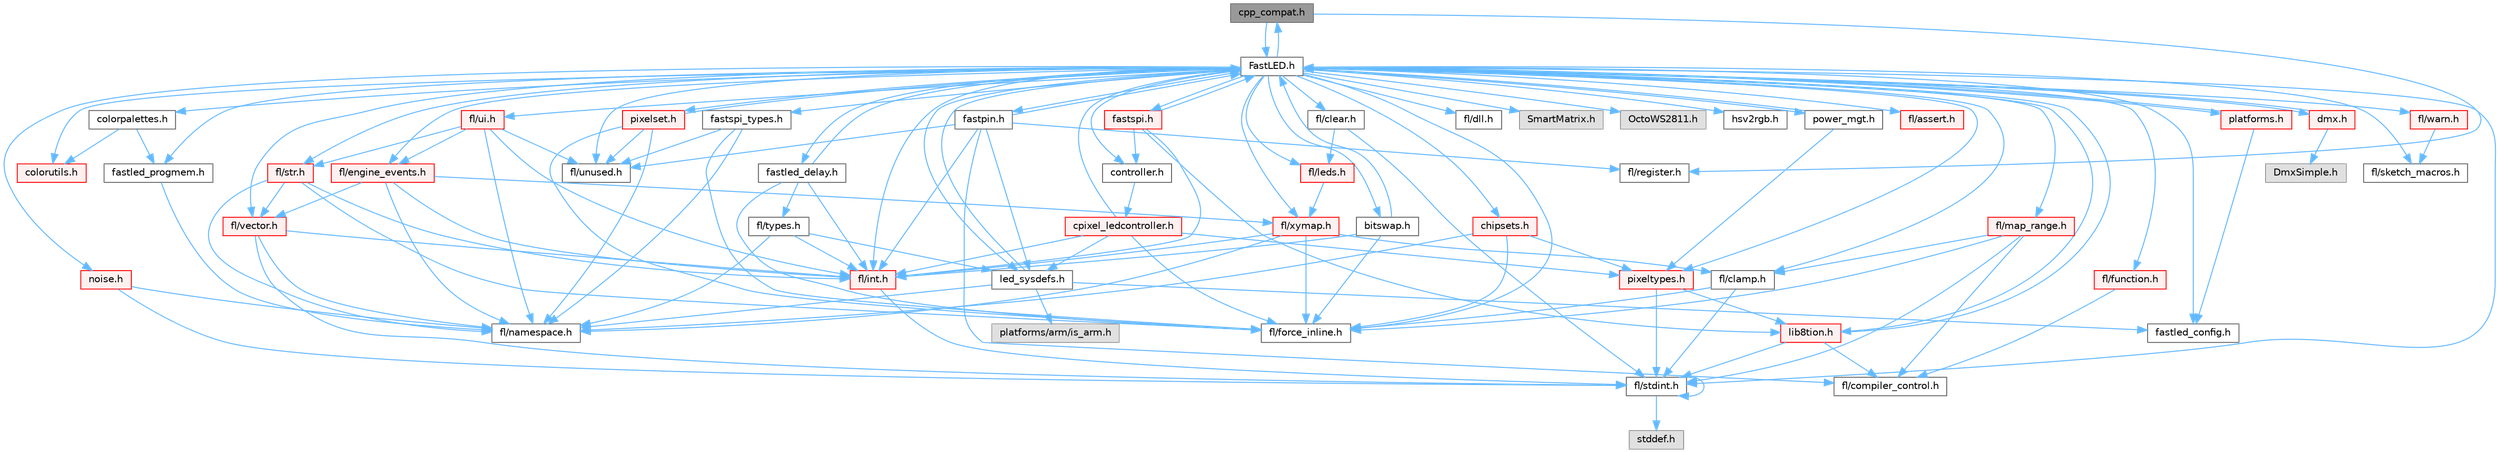 digraph "cpp_compat.h"
{
 // INTERACTIVE_SVG=YES
 // LATEX_PDF_SIZE
  bgcolor="transparent";
  edge [fontname=Helvetica,fontsize=10,labelfontname=Helvetica,labelfontsize=10];
  node [fontname=Helvetica,fontsize=10,shape=box,height=0.2,width=0.4];
  Node1 [id="Node000001",label="cpp_compat.h",height=0.2,width=0.4,color="gray40", fillcolor="grey60", style="filled", fontcolor="black",tooltip="Compatibility functions based on C++ version."];
  Node1 -> Node2 [id="edge1_Node000001_Node000002",color="steelblue1",style="solid",tooltip=" "];
  Node2 [id="Node000002",label="FastLED.h",height=0.2,width=0.4,color="grey40", fillcolor="white", style="filled",URL="$db/d97/_fast_l_e_d_8h.html",tooltip="central include file for FastLED, defines the CFastLED class/object"];
  Node2 -> Node3 [id="edge2_Node000002_Node000003",color="steelblue1",style="solid",tooltip=" "];
  Node3 [id="Node000003",label="fl/stdint.h",height=0.2,width=0.4,color="grey40", fillcolor="white", style="filled",URL="$df/dd8/stdint_8h.html",tooltip=" "];
  Node3 -> Node4 [id="edge3_Node000003_Node000004",color="steelblue1",style="solid",tooltip=" "];
  Node4 [id="Node000004",label="stddef.h",height=0.2,width=0.4,color="grey60", fillcolor="#E0E0E0", style="filled",tooltip=" "];
  Node3 -> Node3 [id="edge4_Node000003_Node000003",color="steelblue1",style="solid",tooltip=" "];
  Node2 -> Node5 [id="edge5_Node000002_Node000005",color="steelblue1",style="solid",tooltip=" "];
  Node5 [id="Node000005",label="fl/dll.h",height=0.2,width=0.4,color="grey40", fillcolor="white", style="filled",URL="$d3/d4b/dll_8h.html",tooltip="FastLED dynamic library interface - lightweight header for external callers."];
  Node2 -> Node6 [id="edge6_Node000002_Node000006",color="steelblue1",style="solid",tooltip=" "];
  Node6 [id="Node000006",label="SmartMatrix.h",height=0.2,width=0.4,color="grey60", fillcolor="#E0E0E0", style="filled",tooltip=" "];
  Node2 -> Node7 [id="edge7_Node000002_Node000007",color="steelblue1",style="solid",tooltip=" "];
  Node7 [id="Node000007",label="OctoWS2811.h",height=0.2,width=0.4,color="grey60", fillcolor="#E0E0E0", style="filled",tooltip=" "];
  Node2 -> Node8 [id="edge8_Node000002_Node000008",color="steelblue1",style="solid",tooltip=" "];
  Node8 [id="Node000008",label="fl/force_inline.h",height=0.2,width=0.4,color="grey40", fillcolor="white", style="filled",URL="$d4/d64/force__inline_8h.html",tooltip=" "];
  Node2 -> Node1 [id="edge9_Node000002_Node000001",color="steelblue1",style="solid",tooltip=" "];
  Node2 -> Node9 [id="edge10_Node000002_Node000009",color="steelblue1",style="solid",tooltip=" "];
  Node9 [id="Node000009",label="fastled_config.h",height=0.2,width=0.4,color="grey40", fillcolor="white", style="filled",URL="$d5/d11/fastled__config_8h.html",tooltip="Contains definitions that can be used to configure FastLED at compile time."];
  Node2 -> Node10 [id="edge11_Node000002_Node000010",color="steelblue1",style="solid",tooltip=" "];
  Node10 [id="Node000010",label="led_sysdefs.h",height=0.2,width=0.4,color="grey40", fillcolor="white", style="filled",URL="$d9/d3e/led__sysdefs_8h.html",tooltip="Determines which platform system definitions to include."];
  Node10 -> Node2 [id="edge12_Node000010_Node000002",color="steelblue1",style="solid",tooltip=" "];
  Node10 -> Node9 [id="edge13_Node000010_Node000009",color="steelblue1",style="solid",tooltip=" "];
  Node10 -> Node11 [id="edge14_Node000010_Node000011",color="steelblue1",style="solid",tooltip=" "];
  Node11 [id="Node000011",label="platforms/arm/is_arm.h",height=0.2,width=0.4,color="grey60", fillcolor="#E0E0E0", style="filled",tooltip=" "];
  Node10 -> Node12 [id="edge15_Node000010_Node000012",color="steelblue1",style="solid",tooltip=" "];
  Node12 [id="Node000012",label="fl/namespace.h",height=0.2,width=0.4,color="grey40", fillcolor="white", style="filled",URL="$df/d2a/namespace_8h.html",tooltip="Implements the FastLED namespace macros."];
  Node2 -> Node13 [id="edge16_Node000002_Node000013",color="steelblue1",style="solid",tooltip=" "];
  Node13 [id="Node000013",label="fastled_delay.h",height=0.2,width=0.4,color="grey40", fillcolor="white", style="filled",URL="$d0/da8/fastled__delay_8h.html",tooltip="Utility functions and classes for managing delay cycles."];
  Node13 -> Node2 [id="edge17_Node000013_Node000002",color="steelblue1",style="solid",tooltip=" "];
  Node13 -> Node14 [id="edge18_Node000013_Node000014",color="steelblue1",style="solid",tooltip=" "];
  Node14 [id="Node000014",label="fl/types.h",height=0.2,width=0.4,color="grey40", fillcolor="white", style="filled",URL="$d7/da1/fl_2types_8h.html",tooltip=" "];
  Node14 -> Node12 [id="edge19_Node000014_Node000012",color="steelblue1",style="solid",tooltip=" "];
  Node14 -> Node15 [id="edge20_Node000014_Node000015",color="steelblue1",style="solid",tooltip=" "];
  Node15 [id="Node000015",label="fl/int.h",height=0.2,width=0.4,color="red", fillcolor="#FFF0F0", style="filled",URL="$d3/d7e/int_8h.html",tooltip=" "];
  Node15 -> Node3 [id="edge21_Node000015_Node000003",color="steelblue1",style="solid",tooltip=" "];
  Node14 -> Node10 [id="edge22_Node000014_Node000010",color="steelblue1",style="solid",tooltip=" "];
  Node13 -> Node8 [id="edge23_Node000013_Node000008",color="steelblue1",style="solid",tooltip=" "];
  Node13 -> Node15 [id="edge24_Node000013_Node000015",color="steelblue1",style="solid",tooltip=" "];
  Node2 -> Node17 [id="edge25_Node000002_Node000017",color="steelblue1",style="solid",tooltip=" "];
  Node17 [id="Node000017",label="bitswap.h",height=0.2,width=0.4,color="grey40", fillcolor="white", style="filled",URL="$de/ded/bitswap_8h.html",tooltip="Functions for doing a rotation of bits/bytes used by parallel output."];
  Node17 -> Node2 [id="edge26_Node000017_Node000002",color="steelblue1",style="solid",tooltip=" "];
  Node17 -> Node8 [id="edge27_Node000017_Node000008",color="steelblue1",style="solid",tooltip=" "];
  Node17 -> Node15 [id="edge28_Node000017_Node000015",color="steelblue1",style="solid",tooltip=" "];
  Node2 -> Node18 [id="edge29_Node000002_Node000018",color="steelblue1",style="solid",tooltip=" "];
  Node18 [id="Node000018",label="controller.h",height=0.2,width=0.4,color="grey40", fillcolor="white", style="filled",URL="$d2/dd9/controller_8h.html",tooltip="deprecated: base definitions used by led controllers for writing out led data"];
  Node18 -> Node19 [id="edge30_Node000018_Node000019",color="steelblue1",style="solid",tooltip=" "];
  Node19 [id="Node000019",label="cpixel_ledcontroller.h",height=0.2,width=0.4,color="red", fillcolor="#FFF0F0", style="filled",URL="$d9/d57/cpixel__ledcontroller_8h.html",tooltip="defines the templated version of the CLEDController class"];
  Node19 -> Node2 [id="edge31_Node000019_Node000002",color="steelblue1",style="solid",tooltip=" "];
  Node19 -> Node10 [id="edge32_Node000019_Node000010",color="steelblue1",style="solid",tooltip=" "];
  Node19 -> Node20 [id="edge33_Node000019_Node000020",color="steelblue1",style="solid",tooltip=" "];
  Node20 [id="Node000020",label="pixeltypes.h",height=0.2,width=0.4,color="red", fillcolor="#FFF0F0", style="filled",URL="$d2/dba/pixeltypes_8h.html",tooltip="Includes defintions for RGB and HSV pixels."];
  Node20 -> Node3 [id="edge34_Node000020_Node000003",color="steelblue1",style="solid",tooltip=" "];
  Node20 -> Node21 [id="edge35_Node000020_Node000021",color="steelblue1",style="solid",tooltip=" "];
  Node21 [id="Node000021",label="lib8tion.h",height=0.2,width=0.4,color="red", fillcolor="#FFF0F0", style="filled",URL="$df/da5/lib8tion_8h.html",tooltip="Fast, efficient 8-bit math functions specifically designed for high-performance LED programming."];
  Node21 -> Node2 [id="edge36_Node000021_Node000002",color="steelblue1",style="solid",tooltip=" "];
  Node21 -> Node24 [id="edge37_Node000021_Node000024",color="steelblue1",style="solid",tooltip=" "];
  Node24 [id="Node000024",label="fl/compiler_control.h",height=0.2,width=0.4,color="grey40", fillcolor="white", style="filled",URL="$d4/d54/compiler__control_8h.html",tooltip=" "];
  Node21 -> Node3 [id="edge38_Node000021_Node000003",color="steelblue1",style="solid",tooltip=" "];
  Node19 -> Node8 [id="edge39_Node000019_Node000008",color="steelblue1",style="solid",tooltip=" "];
  Node19 -> Node15 [id="edge40_Node000019_Node000015",color="steelblue1",style="solid",tooltip=" "];
  Node2 -> Node117 [id="edge41_Node000002_Node000117",color="steelblue1",style="solid",tooltip=" "];
  Node117 [id="Node000117",label="fastpin.h",height=0.2,width=0.4,color="grey40", fillcolor="white", style="filled",URL="$db/d65/fastpin_8h.html",tooltip="Class base definitions for defining fast pin access."];
  Node117 -> Node2 [id="edge42_Node000117_Node000002",color="steelblue1",style="solid",tooltip=" "];
  Node117 -> Node24 [id="edge43_Node000117_Node000024",color="steelblue1",style="solid",tooltip=" "];
  Node117 -> Node10 [id="edge44_Node000117_Node000010",color="steelblue1",style="solid",tooltip=" "];
  Node117 -> Node54 [id="edge45_Node000117_Node000054",color="steelblue1",style="solid",tooltip=" "];
  Node54 [id="Node000054",label="fl/unused.h",height=0.2,width=0.4,color="grey40", fillcolor="white", style="filled",URL="$d8/d4b/unused_8h.html",tooltip=" "];
  Node117 -> Node15 [id="edge46_Node000117_Node000015",color="steelblue1",style="solid",tooltip=" "];
  Node117 -> Node118 [id="edge47_Node000117_Node000118",color="steelblue1",style="solid",tooltip=" "];
  Node118 [id="Node000118",label="fl/register.h",height=0.2,width=0.4,color="grey40", fillcolor="white", style="filled",URL="$df/d80/register_8h.html",tooltip=" "];
  Node2 -> Node119 [id="edge48_Node000002_Node000119",color="steelblue1",style="solid",tooltip=" "];
  Node119 [id="Node000119",label="fastspi_types.h",height=0.2,width=0.4,color="grey40", fillcolor="white", style="filled",URL="$d2/ddb/fastspi__types_8h.html",tooltip="Data types and constants used by SPI interfaces."];
  Node119 -> Node8 [id="edge49_Node000119_Node000008",color="steelblue1",style="solid",tooltip=" "];
  Node119 -> Node12 [id="edge50_Node000119_Node000012",color="steelblue1",style="solid",tooltip=" "];
  Node119 -> Node54 [id="edge51_Node000119_Node000054",color="steelblue1",style="solid",tooltip=" "];
  Node2 -> Node120 [id="edge52_Node000002_Node000120",color="steelblue1",style="solid",tooltip=" "];
  Node120 [id="Node000120",label="dmx.h",height=0.2,width=0.4,color="red", fillcolor="#FFF0F0", style="filled",URL="$d3/de1/dmx_8h.html",tooltip="Defines the DMX512-based LED controllers."];
  Node120 -> Node2 [id="edge53_Node000120_Node000002",color="steelblue1",style="solid",tooltip=" "];
  Node120 -> Node121 [id="edge54_Node000120_Node000121",color="steelblue1",style="solid",tooltip=" "];
  Node121 [id="Node000121",label="DmxSimple.h",height=0.2,width=0.4,color="grey60", fillcolor="#E0E0E0", style="filled",tooltip=" "];
  Node2 -> Node123 [id="edge55_Node000002_Node000123",color="steelblue1",style="solid",tooltip=" "];
  Node123 [id="Node000123",label="platforms.h",height=0.2,width=0.4,color="red", fillcolor="#FFF0F0", style="filled",URL="$da/dc9/platforms_8h.html",tooltip="Determines which platforms headers to include."];
  Node123 -> Node2 [id="edge56_Node000123_Node000002",color="steelblue1",style="solid",tooltip=" "];
  Node123 -> Node9 [id="edge57_Node000123_Node000009",color="steelblue1",style="solid",tooltip=" "];
  Node2 -> Node30 [id="edge58_Node000002_Node000030",color="steelblue1",style="solid",tooltip=" "];
  Node30 [id="Node000030",label="fastled_progmem.h",height=0.2,width=0.4,color="grey40", fillcolor="white", style="filled",URL="$df/dab/fastled__progmem_8h.html",tooltip="Wrapper definitions to allow seamless use of PROGMEM in environments that have it."];
  Node30 -> Node12 [id="edge59_Node000030_Node000012",color="steelblue1",style="solid",tooltip=" "];
  Node2 -> Node21 [id="edge60_Node000002_Node000021",color="steelblue1",style="solid",tooltip=" "];
  Node2 -> Node20 [id="edge61_Node000002_Node000020",color="steelblue1",style="solid",tooltip=" "];
  Node2 -> Node78 [id="edge62_Node000002_Node000078",color="steelblue1",style="solid",tooltip=" "];
  Node78 [id="Node000078",label="hsv2rgb.h",height=0.2,width=0.4,color="grey40", fillcolor="white", style="filled",URL="$de/d9a/hsv2rgb_8h.html",tooltip="Functions to convert from the HSV colorspace to the RGB colorspace."];
  Node2 -> Node125 [id="edge63_Node000002_Node000125",color="steelblue1",style="solid",tooltip=" "];
  Node125 [id="Node000125",label="colorutils.h",height=0.2,width=0.4,color="red", fillcolor="#FFF0F0", style="filled",URL="$d1/dfb/colorutils_8h.html",tooltip=" "];
  Node2 -> Node130 [id="edge64_Node000002_Node000130",color="steelblue1",style="solid",tooltip=" "];
  Node130 [id="Node000130",label="pixelset.h",height=0.2,width=0.4,color="red", fillcolor="#FFF0F0", style="filled",URL="$d4/d46/pixelset_8h.html",tooltip="Declares classes for managing logical groups of LEDs."];
  Node130 -> Node8 [id="edge65_Node000130_Node000008",color="steelblue1",style="solid",tooltip=" "];
  Node130 -> Node12 [id="edge66_Node000130_Node000012",color="steelblue1",style="solid",tooltip=" "];
  Node130 -> Node54 [id="edge67_Node000130_Node000054",color="steelblue1",style="solid",tooltip=" "];
  Node130 -> Node2 [id="edge68_Node000130_Node000002",color="steelblue1",style="solid",tooltip=" "];
  Node2 -> Node131 [id="edge69_Node000002_Node000131",color="steelblue1",style="solid",tooltip=" "];
  Node131 [id="Node000131",label="colorpalettes.h",height=0.2,width=0.4,color="grey40", fillcolor="white", style="filled",URL="$dc/dcc/colorpalettes_8h.html",tooltip="Declarations for the predefined color palettes supplied by FastLED."];
  Node131 -> Node125 [id="edge70_Node000131_Node000125",color="steelblue1",style="solid",tooltip=" "];
  Node131 -> Node30 [id="edge71_Node000131_Node000030",color="steelblue1",style="solid",tooltip=" "];
  Node2 -> Node132 [id="edge72_Node000002_Node000132",color="steelblue1",style="solid",tooltip=" "];
  Node132 [id="Node000132",label="noise.h",height=0.2,width=0.4,color="red", fillcolor="#FFF0F0", style="filled",URL="$d1/d31/noise_8h.html",tooltip="Functions to generate and fill arrays with noise."];
  Node132 -> Node3 [id="edge73_Node000132_Node000003",color="steelblue1",style="solid",tooltip=" "];
  Node132 -> Node12 [id="edge74_Node000132_Node000012",color="steelblue1",style="solid",tooltip=" "];
  Node2 -> Node133 [id="edge75_Node000002_Node000133",color="steelblue1",style="solid",tooltip=" "];
  Node133 [id="Node000133",label="power_mgt.h",height=0.2,width=0.4,color="grey40", fillcolor="white", style="filled",URL="$dc/d5b/power__mgt_8h.html",tooltip="Functions to limit the power used by FastLED."];
  Node133 -> Node2 [id="edge76_Node000133_Node000002",color="steelblue1",style="solid",tooltip=" "];
  Node133 -> Node20 [id="edge77_Node000133_Node000020",color="steelblue1",style="solid",tooltip=" "];
  Node2 -> Node134 [id="edge78_Node000002_Node000134",color="steelblue1",style="solid",tooltip=" "];
  Node134 [id="Node000134",label="fastspi.h",height=0.2,width=0.4,color="red", fillcolor="#FFF0F0", style="filled",URL="$d6/ddc/fastspi_8h.html",tooltip="Serial peripheral interface (SPI) definitions per platform."];
  Node134 -> Node2 [id="edge79_Node000134_Node000002",color="steelblue1",style="solid",tooltip=" "];
  Node134 -> Node18 [id="edge80_Node000134_Node000018",color="steelblue1",style="solid",tooltip=" "];
  Node134 -> Node21 [id="edge81_Node000134_Node000021",color="steelblue1",style="solid",tooltip=" "];
  Node134 -> Node15 [id="edge82_Node000134_Node000015",color="steelblue1",style="solid",tooltip=" "];
  Node2 -> Node136 [id="edge83_Node000002_Node000136",color="steelblue1",style="solid",tooltip=" "];
  Node136 [id="Node000136",label="chipsets.h",height=0.2,width=0.4,color="red", fillcolor="#FFF0F0", style="filled",URL="$db/d66/chipsets_8h.html",tooltip="Contains the bulk of the definitions for the various LED chipsets supported."];
  Node136 -> Node20 [id="edge84_Node000136_Node000020",color="steelblue1",style="solid",tooltip=" "];
  Node136 -> Node8 [id="edge85_Node000136_Node000008",color="steelblue1",style="solid",tooltip=" "];
  Node136 -> Node12 [id="edge86_Node000136_Node000012",color="steelblue1",style="solid",tooltip=" "];
  Node2 -> Node93 [id="edge87_Node000002_Node000093",color="steelblue1",style="solid",tooltip=" "];
  Node93 [id="Node000093",label="fl/engine_events.h",height=0.2,width=0.4,color="red", fillcolor="#FFF0F0", style="filled",URL="$db/dc0/engine__events_8h.html",tooltip=" "];
  Node93 -> Node12 [id="edge88_Node000093_Node000012",color="steelblue1",style="solid",tooltip=" "];
  Node93 -> Node67 [id="edge89_Node000093_Node000067",color="steelblue1",style="solid",tooltip=" "];
  Node67 [id="Node000067",label="fl/vector.h",height=0.2,width=0.4,color="red", fillcolor="#FFF0F0", style="filled",URL="$d6/d68/vector_8h.html",tooltip=" "];
  Node67 -> Node3 [id="edge90_Node000067_Node000003",color="steelblue1",style="solid",tooltip=" "];
  Node67 -> Node15 [id="edge91_Node000067_Node000015",color="steelblue1",style="solid",tooltip=" "];
  Node67 -> Node12 [id="edge92_Node000067_Node000012",color="steelblue1",style="solid",tooltip=" "];
  Node93 -> Node114 [id="edge93_Node000093_Node000114",color="steelblue1",style="solid",tooltip=" "];
  Node114 [id="Node000114",label="fl/xymap.h",height=0.2,width=0.4,color="red", fillcolor="#FFF0F0", style="filled",URL="$da/d61/xymap_8h.html",tooltip=" "];
  Node114 -> Node15 [id="edge94_Node000114_Node000015",color="steelblue1",style="solid",tooltip=" "];
  Node114 -> Node12 [id="edge95_Node000114_Node000012",color="steelblue1",style="solid",tooltip=" "];
  Node114 -> Node8 [id="edge96_Node000114_Node000008",color="steelblue1",style="solid",tooltip=" "];
  Node114 -> Node36 [id="edge97_Node000114_Node000036",color="steelblue1",style="solid",tooltip=" "];
  Node36 [id="Node000036",label="fl/clamp.h",height=0.2,width=0.4,color="grey40", fillcolor="white", style="filled",URL="$d6/dd3/clamp_8h.html",tooltip=" "];
  Node36 -> Node3 [id="edge98_Node000036_Node000003",color="steelblue1",style="solid",tooltip=" "];
  Node36 -> Node8 [id="edge99_Node000036_Node000008",color="steelblue1",style="solid",tooltip=" "];
  Node93 -> Node15 [id="edge100_Node000093_Node000015",color="steelblue1",style="solid",tooltip=" "];
  Node2 -> Node138 [id="edge101_Node000002_Node000138",color="steelblue1",style="solid",tooltip=" "];
  Node138 [id="Node000138",label="fl/leds.h",height=0.2,width=0.4,color="red", fillcolor="#FFF0F0", style="filled",URL="$da/d78/leds_8h.html",tooltip=" "];
  Node138 -> Node114 [id="edge102_Node000138_Node000114",color="steelblue1",style="solid",tooltip=" "];
  Node2 -> Node15 [id="edge103_Node000002_Node000015",color="steelblue1",style="solid",tooltip=" "];
  Node2 -> Node32 [id="edge104_Node000002_Node000032",color="steelblue1",style="solid",tooltip=" "];
  Node32 [id="Node000032",label="fl/str.h",height=0.2,width=0.4,color="red", fillcolor="#FFF0F0", style="filled",URL="$d1/d93/str_8h.html",tooltip=" "];
  Node32 -> Node15 [id="edge105_Node000032_Node000015",color="steelblue1",style="solid",tooltip=" "];
  Node32 -> Node12 [id="edge106_Node000032_Node000012",color="steelblue1",style="solid",tooltip=" "];
  Node32 -> Node67 [id="edge107_Node000032_Node000067",color="steelblue1",style="solid",tooltip=" "];
  Node32 -> Node8 [id="edge108_Node000032_Node000008",color="steelblue1",style="solid",tooltip=" "];
  Node2 -> Node114 [id="edge109_Node000002_Node000114",color="steelblue1",style="solid",tooltip=" "];
  Node2 -> Node36 [id="edge110_Node000002_Node000036",color="steelblue1",style="solid",tooltip=" "];
  Node2 -> Node37 [id="edge111_Node000002_Node000037",color="steelblue1",style="solid",tooltip=" "];
  Node37 [id="Node000037",label="fl/map_range.h",height=0.2,width=0.4,color="red", fillcolor="#FFF0F0", style="filled",URL="$d1/d47/map__range_8h.html",tooltip=" "];
  Node37 -> Node3 [id="edge112_Node000037_Node000003",color="steelblue1",style="solid",tooltip=" "];
  Node37 -> Node36 [id="edge113_Node000037_Node000036",color="steelblue1",style="solid",tooltip=" "];
  Node37 -> Node8 [id="edge114_Node000037_Node000008",color="steelblue1",style="solid",tooltip=" "];
  Node37 -> Node24 [id="edge115_Node000037_Node000024",color="steelblue1",style="solid",tooltip=" "];
  Node2 -> Node107 [id="edge116_Node000002_Node000107",color="steelblue1",style="solid",tooltip=" "];
  Node107 [id="Node000107",label="fl/warn.h",height=0.2,width=0.4,color="red", fillcolor="#FFF0F0", style="filled",URL="$de/d77/warn_8h.html",tooltip=" "];
  Node107 -> Node110 [id="edge117_Node000107_Node000110",color="steelblue1",style="solid",tooltip=" "];
  Node110 [id="Node000110",label="fl/sketch_macros.h",height=0.2,width=0.4,color="grey40", fillcolor="white", style="filled",URL="$d1/dbc/sketch__macros_8h.html",tooltip=" "];
  Node2 -> Node97 [id="edge118_Node000002_Node000097",color="steelblue1",style="solid",tooltip=" "];
  Node97 [id="Node000097",label="fl/assert.h",height=0.2,width=0.4,color="red", fillcolor="#FFF0F0", style="filled",URL="$dc/da7/assert_8h.html",tooltip=" "];
  Node2 -> Node54 [id="edge119_Node000002_Node000054",color="steelblue1",style="solid",tooltip=" "];
  Node2 -> Node67 [id="edge120_Node000002_Node000067",color="steelblue1",style="solid",tooltip=" "];
  Node2 -> Node112 [id="edge121_Node000002_Node000112",color="steelblue1",style="solid",tooltip=" "];
  Node112 [id="Node000112",label="fl/function.h",height=0.2,width=0.4,color="red", fillcolor="#FFF0F0", style="filled",URL="$dd/d67/function_8h.html",tooltip=" "];
  Node112 -> Node24 [id="edge122_Node000112_Node000024",color="steelblue1",style="solid",tooltip=" "];
  Node2 -> Node139 [id="edge123_Node000002_Node000139",color="steelblue1",style="solid",tooltip=" "];
  Node139 [id="Node000139",label="fl/clear.h",height=0.2,width=0.4,color="grey40", fillcolor="white", style="filled",URL="$df/db0/clear_8h.html",tooltip=" "];
  Node139 -> Node138 [id="edge124_Node000139_Node000138",color="steelblue1",style="solid",tooltip=" "];
  Node139 -> Node3 [id="edge125_Node000139_Node000003",color="steelblue1",style="solid",tooltip=" "];
  Node2 -> Node140 [id="edge126_Node000002_Node000140",color="steelblue1",style="solid",tooltip=" "];
  Node140 [id="Node000140",label="fl/ui.h",height=0.2,width=0.4,color="red", fillcolor="#FFF0F0", style="filled",URL="$d9/d3b/ui_8h.html",tooltip=" "];
  Node140 -> Node12 [id="edge127_Node000140_Node000012",color="steelblue1",style="solid",tooltip=" "];
  Node140 -> Node32 [id="edge128_Node000140_Node000032",color="steelblue1",style="solid",tooltip=" "];
  Node140 -> Node15 [id="edge129_Node000140_Node000015",color="steelblue1",style="solid",tooltip=" "];
  Node140 -> Node93 [id="edge130_Node000140_Node000093",color="steelblue1",style="solid",tooltip=" "];
  Node140 -> Node54 [id="edge131_Node000140_Node000054",color="steelblue1",style="solid",tooltip=" "];
  Node2 -> Node110 [id="edge132_Node000002_Node000110",color="steelblue1",style="solid",tooltip=" "];
  Node1 -> Node118 [id="edge133_Node000001_Node000118",color="steelblue1",style="solid",tooltip=" "];
}

